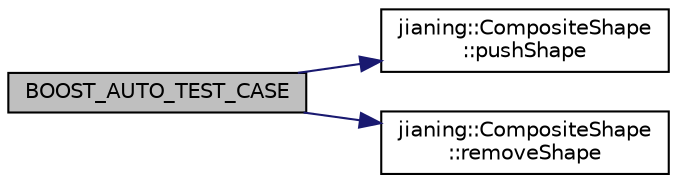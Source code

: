 digraph "BOOST_AUTO_TEST_CASE"
{
 // LATEX_PDF_SIZE
  edge [fontname="Helvetica",fontsize="10",labelfontname="Helvetica",labelfontsize="10"];
  node [fontname="Helvetica",fontsize="10",shape=record];
  rankdir="LR";
  Node1 [label="BOOST_AUTO_TEST_CASE",height=0.2,width=0.4,color="black", fillcolor="grey75", style="filled", fontcolor="black",tooltip=" "];
  Node1 -> Node2 [color="midnightblue",fontsize="10",style="solid",fontname="Helvetica"];
  Node2 [label="jianing::CompositeShape\l::pushShape",height=0.2,width=0.4,color="black", fillcolor="white", style="filled",URL="$classjianing_1_1_composite_shape.html#aec71c9f692ebd3ab7789382a633fa73f",tooltip=" "];
  Node1 -> Node3 [color="midnightblue",fontsize="10",style="solid",fontname="Helvetica"];
  Node3 [label="jianing::CompositeShape\l::removeShape",height=0.2,width=0.4,color="black", fillcolor="white", style="filled",URL="$classjianing_1_1_composite_shape.html#a4b500e2a059e4a674f1d21daef7df27d",tooltip=" "];
}
